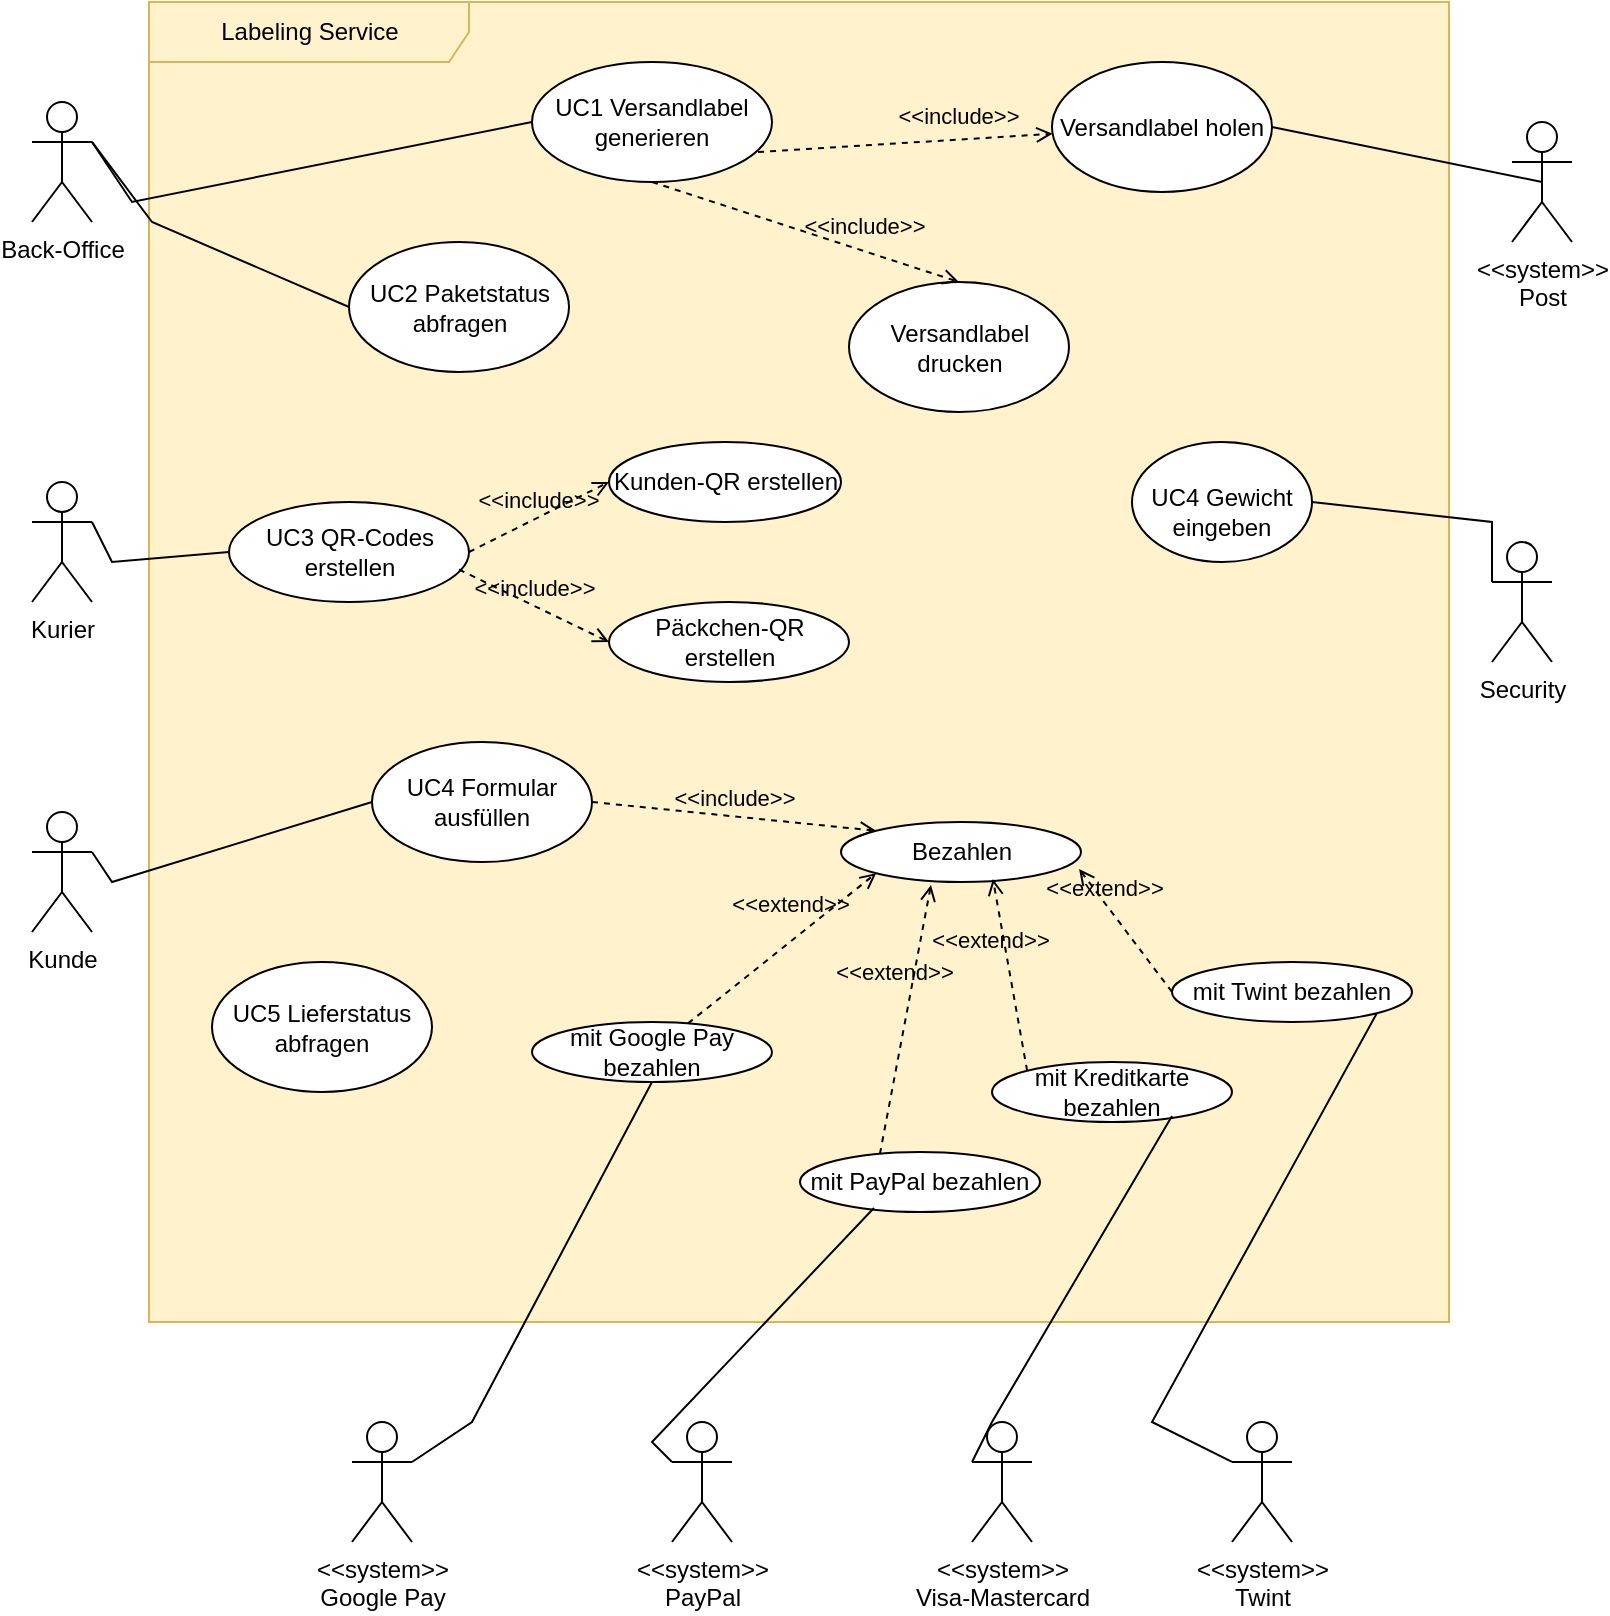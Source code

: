 <mxfile version="22.1.11" type="github">
  <diagram name="Seite-1" id="QL2GSqpA_WiwcAJyHZMA">
    <mxGraphModel dx="1433" dy="643" grid="1" gridSize="10" guides="1" tooltips="1" connect="1" arrows="1" fold="1" page="1" pageScale="1" pageWidth="827" pageHeight="1169" math="0" shadow="0">
      <root>
        <mxCell id="0" />
        <mxCell id="1" parent="0" />
        <mxCell id="UKI22RjMGTlyE8xqwT5Z-11" value="Labeling Service" style="shape=umlFrame;whiteSpace=wrap;html=1;pointerEvents=0;recursiveResize=0;container=1;collapsible=0;width=160;fillStyle=auto;fillColor=#fff2cc;strokeColor=#d6b656;noLabel=0;gradientColor=none;swimlaneFillColor=#FFF2CC;" parent="1" vertex="1">
          <mxGeometry x="88.5" width="650" height="660" as="geometry" />
        </mxCell>
        <mxCell id="UKI22RjMGTlyE8xqwT5Z-14" value="&lt;br&gt;UC4 Gewicht eingeben" style="ellipse;whiteSpace=wrap;html=1;verticalAlign=top;" parent="UKI22RjMGTlyE8xqwT5Z-11" vertex="1">
          <mxGeometry x="491.5" y="220" width="90" height="60" as="geometry" />
        </mxCell>
        <mxCell id="UKI22RjMGTlyE8xqwT5Z-18" value="Versandlabel holen" style="ellipse;whiteSpace=wrap;html=1;dashed=0;" parent="UKI22RjMGTlyE8xqwT5Z-11" vertex="1">
          <mxGeometry x="451.5" y="30" width="110" height="65" as="geometry" />
        </mxCell>
        <mxCell id="UKI22RjMGTlyE8xqwT5Z-30" value="UC3 QR-Codes erstellen" style="ellipse;whiteSpace=wrap;html=1;" parent="UKI22RjMGTlyE8xqwT5Z-11" vertex="1">
          <mxGeometry x="40" y="250" width="120" height="50" as="geometry" />
        </mxCell>
        <mxCell id="UKI22RjMGTlyE8xqwT5Z-37" value="UC4 Formular ausfüllen" style="ellipse;whiteSpace=wrap;html=1;" parent="UKI22RjMGTlyE8xqwT5Z-11" vertex="1">
          <mxGeometry x="111.5" y="370" width="110" height="60" as="geometry" />
        </mxCell>
        <mxCell id="UKI22RjMGTlyE8xqwT5Z-39" value="Bezahlen" style="ellipse;whiteSpace=wrap;html=1;" parent="UKI22RjMGTlyE8xqwT5Z-11" vertex="1">
          <mxGeometry x="346" y="410" width="120" height="30" as="geometry" />
        </mxCell>
        <mxCell id="UKI22RjMGTlyE8xqwT5Z-41" value="UC1 Versandlabel generieren" style="ellipse;whiteSpace=wrap;html=1;" parent="UKI22RjMGTlyE8xqwT5Z-11" vertex="1">
          <mxGeometry x="191.5" y="30" width="120" height="60" as="geometry" />
        </mxCell>
        <mxCell id="UKI22RjMGTlyE8xqwT5Z-40" value="&amp;lt;&amp;lt;include&amp;gt;&amp;gt;" style="html=1;verticalAlign=bottom;labelBackgroundColor=none;endArrow=open;endFill=0;dashed=1;rounded=0;entryX=0;entryY=0;entryDx=0;entryDy=0;exitX=1;exitY=0.5;exitDx=0;exitDy=0;" parent="UKI22RjMGTlyE8xqwT5Z-11" source="UKI22RjMGTlyE8xqwT5Z-37" target="UKI22RjMGTlyE8xqwT5Z-39" edge="1">
          <mxGeometry width="160" relative="1" as="geometry">
            <mxPoint x="170" y="330" as="sourcePoint" />
            <mxPoint x="440" y="385" as="targetPoint" />
          </mxGeometry>
        </mxCell>
        <mxCell id="UKI22RjMGTlyE8xqwT5Z-69" value="&amp;lt;&amp;lt;include&amp;gt;&amp;gt;" style="html=1;verticalAlign=bottom;labelBackgroundColor=none;endArrow=open;endFill=0;dashed=1;rounded=0;exitX=0.942;exitY=0.75;exitDx=0;exitDy=0;exitPerimeter=0;" parent="UKI22RjMGTlyE8xqwT5Z-11" source="UKI22RjMGTlyE8xqwT5Z-41" target="UKI22RjMGTlyE8xqwT5Z-18" edge="1">
          <mxGeometry x="0.363" y="3" width="160" relative="1" as="geometry">
            <mxPoint x="218" y="399" as="sourcePoint" />
            <mxPoint x="410" y="170" as="targetPoint" />
            <mxPoint as="offset" />
          </mxGeometry>
        </mxCell>
        <mxCell id="UKI22RjMGTlyE8xqwT5Z-81" value="Kunden-QR erstellen" style="ellipse;whiteSpace=wrap;html=1;" parent="UKI22RjMGTlyE8xqwT5Z-11" vertex="1">
          <mxGeometry x="230" y="220" width="116" height="40" as="geometry" />
        </mxCell>
        <mxCell id="UKI22RjMGTlyE8xqwT5Z-80" value="Päckchen-QR erstellen" style="ellipse;whiteSpace=wrap;html=1;" parent="UKI22RjMGTlyE8xqwT5Z-11" vertex="1">
          <mxGeometry x="230" y="300" width="120" height="40" as="geometry" />
        </mxCell>
        <mxCell id="UKI22RjMGTlyE8xqwT5Z-82" value="&amp;lt;&amp;lt;include&amp;gt;&amp;gt;" style="html=1;verticalAlign=bottom;labelBackgroundColor=none;endArrow=open;endFill=0;dashed=1;rounded=0;entryX=0;entryY=0.5;entryDx=0;entryDy=0;exitX=0.958;exitY=0.675;exitDx=0;exitDy=0;exitPerimeter=0;" parent="UKI22RjMGTlyE8xqwT5Z-11" source="UKI22RjMGTlyE8xqwT5Z-30" target="UKI22RjMGTlyE8xqwT5Z-80" edge="1">
          <mxGeometry width="160" relative="1" as="geometry">
            <mxPoint x="193" y="640" as="sourcePoint" />
            <mxPoint x="324" y="625" as="targetPoint" />
          </mxGeometry>
        </mxCell>
        <mxCell id="UKI22RjMGTlyE8xqwT5Z-83" value="&amp;lt;&amp;lt;include&amp;gt;&amp;gt;" style="html=1;verticalAlign=bottom;labelBackgroundColor=none;endArrow=open;endFill=0;dashed=1;rounded=0;entryX=0;entryY=0.5;entryDx=0;entryDy=0;exitX=1;exitY=0.5;exitDx=0;exitDy=0;" parent="UKI22RjMGTlyE8xqwT5Z-11" source="UKI22RjMGTlyE8xqwT5Z-30" target="UKI22RjMGTlyE8xqwT5Z-81" edge="1">
          <mxGeometry width="160" relative="1" as="geometry">
            <mxPoint x="195" y="547" as="sourcePoint" />
            <mxPoint x="231" y="559" as="targetPoint" />
          </mxGeometry>
        </mxCell>
        <mxCell id="UKI22RjMGTlyE8xqwT5Z-88" value="mit Twint bezahlen" style="ellipse;whiteSpace=wrap;html=1;" parent="UKI22RjMGTlyE8xqwT5Z-11" vertex="1">
          <mxGeometry x="511.5" y="480" width="120" height="30" as="geometry" />
        </mxCell>
        <mxCell id="UKI22RjMGTlyE8xqwT5Z-89" value="mit Kreditkarte bezahlen" style="ellipse;whiteSpace=wrap;html=1;" parent="UKI22RjMGTlyE8xqwT5Z-11" vertex="1">
          <mxGeometry x="421.5" y="530" width="120" height="30" as="geometry" />
        </mxCell>
        <mxCell id="UKI22RjMGTlyE8xqwT5Z-91" value="mit Google Pay bezahlen" style="ellipse;whiteSpace=wrap;html=1;" parent="UKI22RjMGTlyE8xqwT5Z-11" vertex="1">
          <mxGeometry x="191.5" y="510" width="120" height="30" as="geometry" />
        </mxCell>
        <mxCell id="UKI22RjMGTlyE8xqwT5Z-90" value="mit PayPal bezahlen" style="ellipse;whiteSpace=wrap;html=1;" parent="UKI22RjMGTlyE8xqwT5Z-11" vertex="1">
          <mxGeometry x="325.5" y="575" width="120" height="30" as="geometry" />
        </mxCell>
        <mxCell id="UKI22RjMGTlyE8xqwT5Z-95" value="&amp;lt;&amp;lt;extend&amp;gt;&amp;gt;" style="html=1;verticalAlign=bottom;labelBackgroundColor=none;endArrow=open;endFill=0;dashed=1;rounded=0;entryX=0;entryY=1;entryDx=0;entryDy=0;" parent="UKI22RjMGTlyE8xqwT5Z-11" source="UKI22RjMGTlyE8xqwT5Z-91" target="UKI22RjMGTlyE8xqwT5Z-39" edge="1">
          <mxGeometry x="0.198" y="8" width="160" relative="1" as="geometry">
            <mxPoint x="340" y="124" as="sourcePoint" />
            <mxPoint x="200" y="127" as="targetPoint" />
            <mxPoint as="offset" />
          </mxGeometry>
        </mxCell>
        <mxCell id="UKI22RjMGTlyE8xqwT5Z-94" value="&amp;lt;&amp;lt;extend&amp;gt;&amp;gt;" style="html=1;verticalAlign=bottom;labelBackgroundColor=none;endArrow=open;endFill=0;dashed=1;rounded=0;exitX=0.333;exitY=0.033;exitDx=0;exitDy=0;entryX=0.375;entryY=1.05;entryDx=0;entryDy=0;entryPerimeter=0;exitPerimeter=0;" parent="UKI22RjMGTlyE8xqwT5Z-11" source="UKI22RjMGTlyE8xqwT5Z-90" target="UKI22RjMGTlyE8xqwT5Z-39" edge="1">
          <mxGeometry x="0.198" y="8" width="160" relative="1" as="geometry">
            <mxPoint x="330" y="114" as="sourcePoint" />
            <mxPoint x="190" y="117" as="targetPoint" />
            <mxPoint as="offset" />
          </mxGeometry>
        </mxCell>
        <mxCell id="UKI22RjMGTlyE8xqwT5Z-93" value="&amp;lt;&amp;lt;extend&amp;gt;&amp;gt;" style="html=1;verticalAlign=bottom;labelBackgroundColor=none;endArrow=open;endFill=0;dashed=1;rounded=0;exitX=0;exitY=0;exitDx=0;exitDy=0;entryX=0.633;entryY=0.95;entryDx=0;entryDy=0;entryPerimeter=0;" parent="UKI22RjMGTlyE8xqwT5Z-11" source="UKI22RjMGTlyE8xqwT5Z-89" target="UKI22RjMGTlyE8xqwT5Z-39" edge="1">
          <mxGeometry x="0.198" y="8" width="160" relative="1" as="geometry">
            <mxPoint x="320" y="104" as="sourcePoint" />
            <mxPoint x="180" y="107" as="targetPoint" />
            <mxPoint as="offset" />
          </mxGeometry>
        </mxCell>
        <mxCell id="UKI22RjMGTlyE8xqwT5Z-92" value="&amp;lt;&amp;lt;extend&amp;gt;&amp;gt;" style="html=1;verticalAlign=bottom;labelBackgroundColor=none;endArrow=open;endFill=0;dashed=1;rounded=0;exitX=0;exitY=0.5;exitDx=0;exitDy=0;entryX=0.992;entryY=0.783;entryDx=0;entryDy=0;entryPerimeter=0;" parent="UKI22RjMGTlyE8xqwT5Z-11" source="UKI22RjMGTlyE8xqwT5Z-88" target="UKI22RjMGTlyE8xqwT5Z-39" edge="1">
          <mxGeometry x="0.429" y="1" width="160" relative="1" as="geometry">
            <mxPoint x="310" y="94" as="sourcePoint" />
            <mxPoint x="170" y="97" as="targetPoint" />
            <mxPoint as="offset" />
          </mxGeometry>
        </mxCell>
        <mxCell id="Nr56lH37hGzr9RZZTcbW-8" value="Versandlabel drucken" style="ellipse;whiteSpace=wrap;html=1;dashed=0;" vertex="1" parent="UKI22RjMGTlyE8xqwT5Z-11">
          <mxGeometry x="350" y="140" width="110" height="65" as="geometry" />
        </mxCell>
        <mxCell id="Nr56lH37hGzr9RZZTcbW-9" value="&amp;lt;&amp;lt;include&amp;gt;&amp;gt;" style="html=1;verticalAlign=bottom;labelBackgroundColor=none;endArrow=open;endFill=0;dashed=1;rounded=0;exitX=0.5;exitY=1;exitDx=0;exitDy=0;entryX=0.5;entryY=0;entryDx=0;entryDy=0;" edge="1" parent="UKI22RjMGTlyE8xqwT5Z-11" source="UKI22RjMGTlyE8xqwT5Z-41" target="Nr56lH37hGzr9RZZTcbW-8">
          <mxGeometry x="0.363" y="3" width="160" relative="1" as="geometry">
            <mxPoint x="315" y="85" as="sourcePoint" />
            <mxPoint x="462" y="76" as="targetPoint" />
            <mxPoint as="offset" />
          </mxGeometry>
        </mxCell>
        <mxCell id="Nr56lH37hGzr9RZZTcbW-11" value="UC2 Paketstatus abfragen" style="ellipse;whiteSpace=wrap;html=1;dashed=0;" vertex="1" parent="UKI22RjMGTlyE8xqwT5Z-11">
          <mxGeometry x="100" y="120" width="110" height="65" as="geometry" />
        </mxCell>
        <mxCell id="Nr56lH37hGzr9RZZTcbW-14" value="UC5 Lieferstatus abfragen" style="ellipse;whiteSpace=wrap;html=1;dashed=0;" vertex="1" parent="UKI22RjMGTlyE8xqwT5Z-11">
          <mxGeometry x="31.5" y="480" width="110" height="65" as="geometry" />
        </mxCell>
        <mxCell id="UKI22RjMGTlyE8xqwT5Z-2" value="Back-Office" style="shape=umlActor;verticalLabelPosition=bottom;verticalAlign=top;html=1;" parent="1" vertex="1">
          <mxGeometry x="30" y="50" width="30" height="60" as="geometry" />
        </mxCell>
        <mxCell id="UKI22RjMGTlyE8xqwT5Z-3" value="Security" style="shape=umlActor;verticalLabelPosition=bottom;verticalAlign=top;html=1;" parent="1" vertex="1">
          <mxGeometry x="760" y="270" width="30" height="60" as="geometry" />
        </mxCell>
        <mxCell id="UKI22RjMGTlyE8xqwT5Z-4" value="Kunde" style="shape=umlActor;verticalLabelPosition=bottom;verticalAlign=top;html=1;" parent="1" vertex="1">
          <mxGeometry x="30" y="405" width="30" height="60" as="geometry" />
        </mxCell>
        <mxCell id="UKI22RjMGTlyE8xqwT5Z-5" value="Kurier" style="shape=umlActor;verticalLabelPosition=bottom;verticalAlign=top;html=1;" parent="1" vertex="1">
          <mxGeometry x="30" y="240" width="30" height="60" as="geometry" />
        </mxCell>
        <mxCell id="UKI22RjMGTlyE8xqwT5Z-25" value="" style="endArrow=none;html=1;rounded=0;entryX=0;entryY=0.333;entryDx=0;entryDy=0;entryPerimeter=0;exitX=1;exitY=0.5;exitDx=0;exitDy=0;" parent="1" source="UKI22RjMGTlyE8xqwT5Z-14" target="UKI22RjMGTlyE8xqwT5Z-3" edge="1">
          <mxGeometry width="50" height="50" relative="1" as="geometry">
            <mxPoint x="670" y="440" as="sourcePoint" />
            <mxPoint x="630" y="490" as="targetPoint" />
            <Array as="points">
              <mxPoint x="760" y="260" />
            </Array>
          </mxGeometry>
        </mxCell>
        <mxCell id="UKI22RjMGTlyE8xqwT5Z-27" value="&lt;div&gt;&amp;lt;&amp;lt;system&amp;gt;&amp;gt;&lt;/div&gt;&lt;div&gt;Post&lt;br&gt;&lt;/div&gt;" style="shape=umlActor;verticalLabelPosition=bottom;verticalAlign=top;html=1;" parent="1" vertex="1">
          <mxGeometry x="770.0" y="60" width="30" height="60" as="geometry" />
        </mxCell>
        <mxCell id="UKI22RjMGTlyE8xqwT5Z-38" value="" style="endArrow=none;html=1;rounded=0;entryX=0;entryY=0.5;entryDx=0;entryDy=0;exitX=1;exitY=0.333;exitDx=0;exitDy=0;exitPerimeter=0;" parent="1" source="UKI22RjMGTlyE8xqwT5Z-4" target="UKI22RjMGTlyE8xqwT5Z-37" edge="1">
          <mxGeometry width="50" height="50" relative="1" as="geometry">
            <mxPoint x="60" y="500" as="sourcePoint" />
            <mxPoint x="130" y="500" as="targetPoint" />
            <Array as="points">
              <mxPoint x="70" y="440" />
            </Array>
          </mxGeometry>
        </mxCell>
        <mxCell id="UKI22RjMGTlyE8xqwT5Z-42" value="" style="endArrow=none;html=1;rounded=0;entryX=0;entryY=0.5;entryDx=0;entryDy=0;exitX=1;exitY=0.333;exitDx=0;exitDy=0;exitPerimeter=0;" parent="1" source="UKI22RjMGTlyE8xqwT5Z-2" target="UKI22RjMGTlyE8xqwT5Z-41" edge="1">
          <mxGeometry width="50" height="50" relative="1" as="geometry">
            <mxPoint x="70" y="380" as="sourcePoint" />
            <mxPoint x="130" y="390" as="targetPoint" />
            <Array as="points">
              <mxPoint x="80" y="100" />
            </Array>
          </mxGeometry>
        </mxCell>
        <mxCell id="UKI22RjMGTlyE8xqwT5Z-77" value="" style="endArrow=none;html=1;rounded=0;exitX=1;exitY=0.333;exitDx=0;exitDy=0;exitPerimeter=0;entryX=0;entryY=0.5;entryDx=0;entryDy=0;" parent="1" source="UKI22RjMGTlyE8xqwT5Z-5" target="UKI22RjMGTlyE8xqwT5Z-30" edge="1">
          <mxGeometry width="50" height="50" relative="1" as="geometry">
            <mxPoint x="70" y="260" as="sourcePoint" />
            <mxPoint x="377.5" y="550" as="targetPoint" />
            <Array as="points">
              <mxPoint x="70" y="280" />
            </Array>
          </mxGeometry>
        </mxCell>
        <mxCell id="UKI22RjMGTlyE8xqwT5Z-96" value="&lt;div&gt;&amp;lt;&amp;lt;system&amp;gt;&amp;gt;&lt;/div&gt;&lt;div&gt;Google Pay&lt;br&gt;&lt;/div&gt;" style="shape=umlActor;verticalLabelPosition=bottom;verticalAlign=top;html=1;" parent="1" vertex="1">
          <mxGeometry x="190.0" y="710" width="30" height="60" as="geometry" />
        </mxCell>
        <mxCell id="UKI22RjMGTlyE8xqwT5Z-97" value="&lt;div&gt;&amp;lt;&amp;lt;system&amp;gt;&amp;gt;&lt;/div&gt;&lt;div&gt;PayPal&lt;br&gt;&lt;/div&gt;" style="shape=umlActor;verticalLabelPosition=bottom;verticalAlign=top;html=1;" parent="1" vertex="1">
          <mxGeometry x="350.0" y="710" width="30" height="60" as="geometry" />
        </mxCell>
        <mxCell id="UKI22RjMGTlyE8xqwT5Z-98" value="&lt;div&gt;&amp;lt;&amp;lt;system&amp;gt;&amp;gt;&lt;/div&gt;&lt;div&gt;Visa-Mastercard&lt;br&gt;&lt;/div&gt;" style="shape=umlActor;verticalLabelPosition=bottom;verticalAlign=top;html=1;" parent="1" vertex="1">
          <mxGeometry x="500.0" y="710" width="30" height="60" as="geometry" />
        </mxCell>
        <mxCell id="UKI22RjMGTlyE8xqwT5Z-99" value="&lt;div&gt;&amp;lt;&amp;lt;system&amp;gt;&amp;gt;&lt;/div&gt;&lt;div&gt;Twint&lt;br&gt;&lt;/div&gt;" style="shape=umlActor;verticalLabelPosition=bottom;verticalAlign=top;html=1;" parent="1" vertex="1">
          <mxGeometry x="630.0" y="710" width="30" height="60" as="geometry" />
        </mxCell>
        <mxCell id="UKI22RjMGTlyE8xqwT5Z-103" value="" style="endArrow=none;html=1;rounded=0;exitX=1;exitY=0.333;exitDx=0;exitDy=0;exitPerimeter=0;entryX=0.5;entryY=1;entryDx=0;entryDy=0;" parent="1" source="UKI22RjMGTlyE8xqwT5Z-96" target="UKI22RjMGTlyE8xqwT5Z-91" edge="1">
          <mxGeometry width="50" height="50" relative="1" as="geometry">
            <mxPoint x="580" y="510" as="sourcePoint" />
            <mxPoint x="630" y="460" as="targetPoint" />
            <Array as="points">
              <mxPoint x="250" y="710" />
            </Array>
          </mxGeometry>
        </mxCell>
        <mxCell id="UKI22RjMGTlyE8xqwT5Z-104" value="" style="endArrow=none;html=1;rounded=0;exitX=0;exitY=0.333;exitDx=0;exitDy=0;exitPerimeter=0;entryX=0.308;entryY=0.933;entryDx=0;entryDy=0;entryPerimeter=0;" parent="1" source="UKI22RjMGTlyE8xqwT5Z-97" target="UKI22RjMGTlyE8xqwT5Z-90" edge="1">
          <mxGeometry width="50" height="50" relative="1" as="geometry">
            <mxPoint x="250" y="740" as="sourcePoint" />
            <mxPoint x="260" y="650" as="targetPoint" />
            <Array as="points">
              <mxPoint x="340" y="720" />
            </Array>
          </mxGeometry>
        </mxCell>
        <mxCell id="UKI22RjMGTlyE8xqwT5Z-105" value="" style="endArrow=none;html=1;rounded=0;exitX=0;exitY=0.333;exitDx=0;exitDy=0;exitPerimeter=0;entryX=0.75;entryY=0.9;entryDx=0;entryDy=0;entryPerimeter=0;" parent="1" source="UKI22RjMGTlyE8xqwT5Z-98" target="UKI22RjMGTlyE8xqwT5Z-89" edge="1">
          <mxGeometry width="50" height="50" relative="1" as="geometry">
            <mxPoint x="250" y="740" as="sourcePoint" />
            <mxPoint x="260" y="650" as="targetPoint" />
            <Array as="points">
              <mxPoint x="510" y="710" />
            </Array>
          </mxGeometry>
        </mxCell>
        <mxCell id="UKI22RjMGTlyE8xqwT5Z-108" value="" style="endArrow=none;html=1;rounded=0;entryX=1;entryY=1;entryDx=0;entryDy=0;exitX=0;exitY=0.333;exitDx=0;exitDy=0;exitPerimeter=0;" parent="1" source="UKI22RjMGTlyE8xqwT5Z-99" target="UKI22RjMGTlyE8xqwT5Z-88" edge="1">
          <mxGeometry width="50" height="50" relative="1" as="geometry">
            <mxPoint x="530" y="740" as="sourcePoint" />
            <mxPoint x="510" y="637" as="targetPoint" />
            <Array as="points">
              <mxPoint x="590" y="710" />
            </Array>
          </mxGeometry>
        </mxCell>
        <mxCell id="Nr56lH37hGzr9RZZTcbW-6" value="" style="endArrow=none;html=1;rounded=0;entryX=1;entryY=0.5;entryDx=0;entryDy=0;exitX=0.5;exitY=0.5;exitDx=0;exitDy=0;exitPerimeter=0;" edge="1" parent="1" source="UKI22RjMGTlyE8xqwT5Z-27" target="UKI22RjMGTlyE8xqwT5Z-18">
          <mxGeometry width="50" height="50" relative="1" as="geometry">
            <mxPoint x="450" y="300" as="sourcePoint" />
            <mxPoint x="500" y="250" as="targetPoint" />
          </mxGeometry>
        </mxCell>
        <mxCell id="Nr56lH37hGzr9RZZTcbW-13" value="" style="endArrow=none;html=1;rounded=0;entryX=0;entryY=0.5;entryDx=0;entryDy=0;exitX=1;exitY=0.333;exitDx=0;exitDy=0;exitPerimeter=0;" edge="1" parent="1" source="UKI22RjMGTlyE8xqwT5Z-2" target="Nr56lH37hGzr9RZZTcbW-11">
          <mxGeometry width="50" height="50" relative="1" as="geometry">
            <mxPoint x="70" y="90" as="sourcePoint" />
            <mxPoint x="290" y="80" as="targetPoint" />
            <Array as="points">
              <mxPoint x="90" y="110" />
            </Array>
          </mxGeometry>
        </mxCell>
      </root>
    </mxGraphModel>
  </diagram>
</mxfile>
